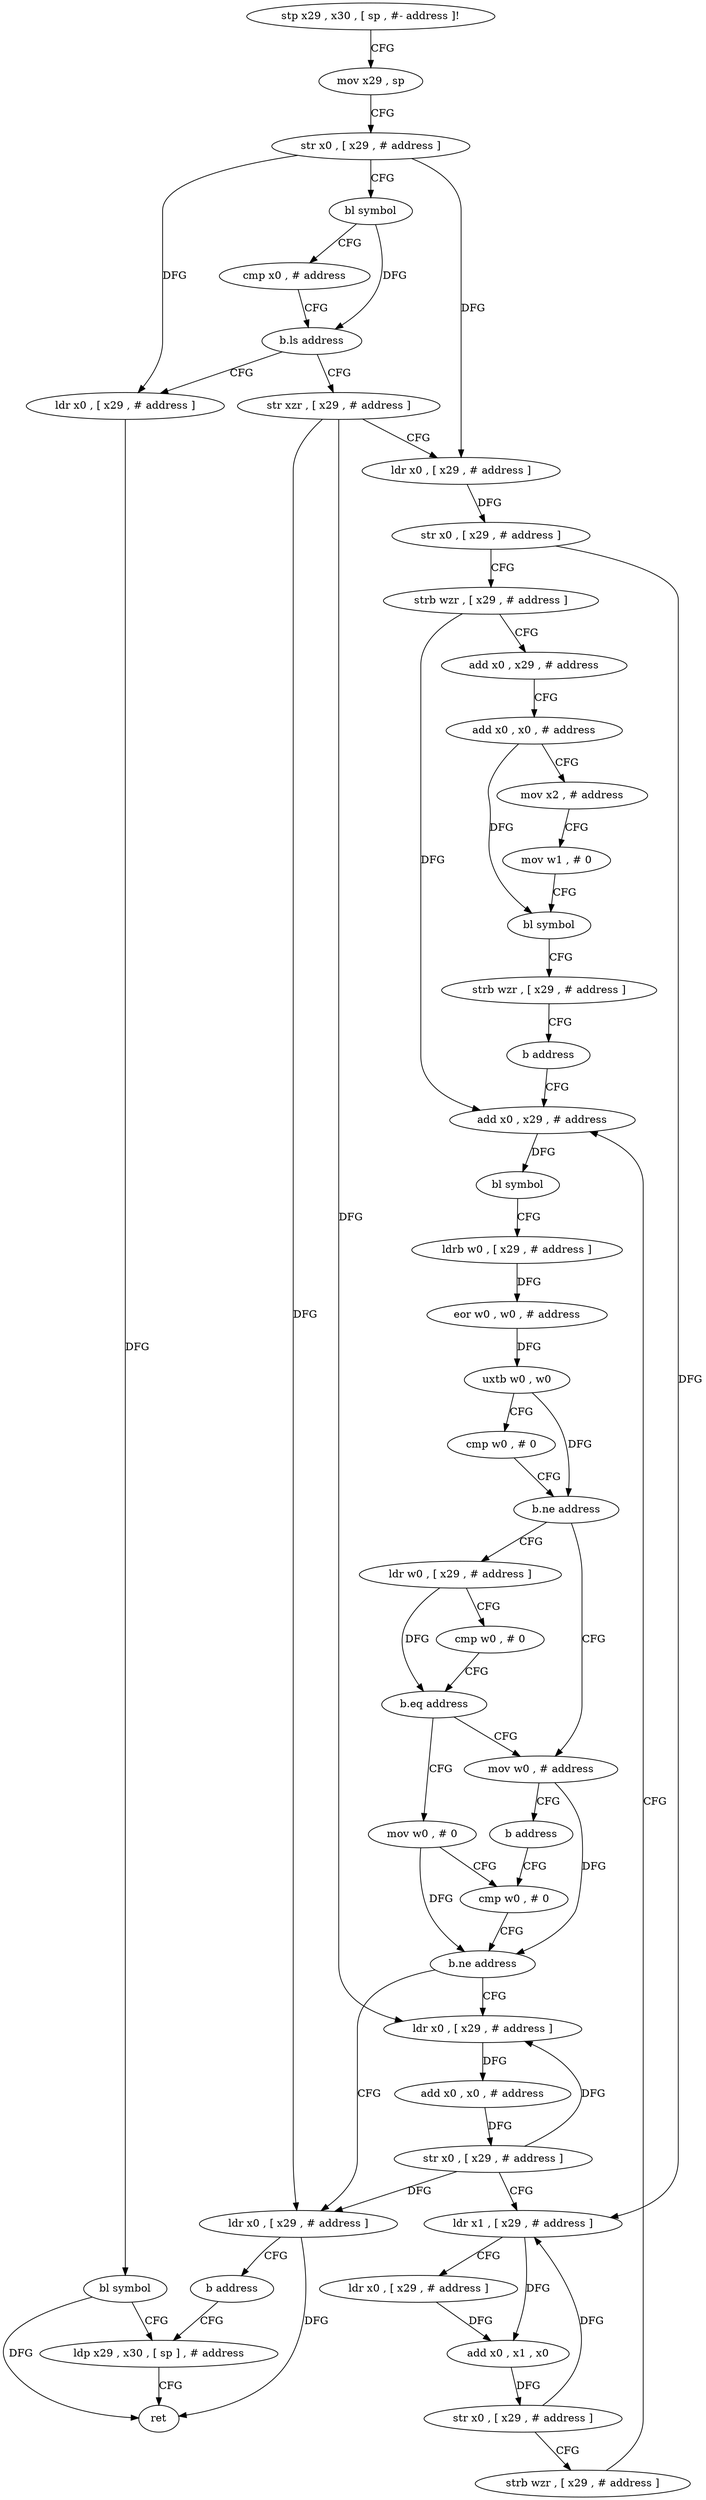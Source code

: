 digraph "func" {
"4527596" [label = "stp x29 , x30 , [ sp , #- address ]!" ]
"4527600" [label = "mov x29 , sp" ]
"4527604" [label = "str x0 , [ x29 , # address ]" ]
"4527608" [label = "bl symbol" ]
"4527612" [label = "cmp x0 , # address" ]
"4527616" [label = "b.ls address" ]
"4527764" [label = "ldr x0 , [ x29 , # address ]" ]
"4527620" [label = "str xzr , [ x29 , # address ]" ]
"4527768" [label = "bl symbol" ]
"4527772" [label = "ldp x29 , x30 , [ sp ] , # address" ]
"4527624" [label = "ldr x0 , [ x29 , # address ]" ]
"4527628" [label = "str x0 , [ x29 , # address ]" ]
"4527632" [label = "strb wzr , [ x29 , # address ]" ]
"4527636" [label = "add x0 , x29 , # address" ]
"4527640" [label = "add x0 , x0 , # address" ]
"4527644" [label = "mov x2 , # address" ]
"4527648" [label = "mov w1 , # 0" ]
"4527652" [label = "bl symbol" ]
"4527656" [label = "strb wzr , [ x29 , # address ]" ]
"4527660" [label = "b address" ]
"4527696" [label = "add x0 , x29 , # address" ]
"4527700" [label = "bl symbol" ]
"4527704" [label = "ldrb w0 , [ x29 , # address ]" ]
"4527708" [label = "eor w0 , w0 , # address" ]
"4527712" [label = "uxtb w0 , w0" ]
"4527716" [label = "cmp w0 , # 0" ]
"4527720" [label = "b.ne address" ]
"4527736" [label = "mov w0 , # address" ]
"4527724" [label = "ldr w0 , [ x29 , # address ]" ]
"4527740" [label = "b address" ]
"4527748" [label = "cmp w0 , # 0" ]
"4527728" [label = "cmp w0 , # 0" ]
"4527732" [label = "b.eq address" ]
"4527744" [label = "mov w0 , # 0" ]
"4527752" [label = "b.ne address" ]
"4527664" [label = "ldr x0 , [ x29 , # address ]" ]
"4527756" [label = "ldr x0 , [ x29 , # address ]" ]
"4527668" [label = "add x0 , x0 , # address" ]
"4527672" [label = "str x0 , [ x29 , # address ]" ]
"4527676" [label = "ldr x1 , [ x29 , # address ]" ]
"4527680" [label = "ldr x0 , [ x29 , # address ]" ]
"4527684" [label = "add x0 , x1 , x0" ]
"4527688" [label = "str x0 , [ x29 , # address ]" ]
"4527692" [label = "strb wzr , [ x29 , # address ]" ]
"4527760" [label = "b address" ]
"4527776" [label = "ret" ]
"4527596" -> "4527600" [ label = "CFG" ]
"4527600" -> "4527604" [ label = "CFG" ]
"4527604" -> "4527608" [ label = "CFG" ]
"4527604" -> "4527764" [ label = "DFG" ]
"4527604" -> "4527624" [ label = "DFG" ]
"4527608" -> "4527612" [ label = "CFG" ]
"4527608" -> "4527616" [ label = "DFG" ]
"4527612" -> "4527616" [ label = "CFG" ]
"4527616" -> "4527764" [ label = "CFG" ]
"4527616" -> "4527620" [ label = "CFG" ]
"4527764" -> "4527768" [ label = "DFG" ]
"4527620" -> "4527624" [ label = "CFG" ]
"4527620" -> "4527664" [ label = "DFG" ]
"4527620" -> "4527756" [ label = "DFG" ]
"4527768" -> "4527772" [ label = "CFG" ]
"4527768" -> "4527776" [ label = "DFG" ]
"4527772" -> "4527776" [ label = "CFG" ]
"4527624" -> "4527628" [ label = "DFG" ]
"4527628" -> "4527632" [ label = "CFG" ]
"4527628" -> "4527676" [ label = "DFG" ]
"4527632" -> "4527636" [ label = "CFG" ]
"4527632" -> "4527696" [ label = "DFG" ]
"4527636" -> "4527640" [ label = "CFG" ]
"4527640" -> "4527644" [ label = "CFG" ]
"4527640" -> "4527652" [ label = "DFG" ]
"4527644" -> "4527648" [ label = "CFG" ]
"4527648" -> "4527652" [ label = "CFG" ]
"4527652" -> "4527656" [ label = "CFG" ]
"4527656" -> "4527660" [ label = "CFG" ]
"4527660" -> "4527696" [ label = "CFG" ]
"4527696" -> "4527700" [ label = "DFG" ]
"4527700" -> "4527704" [ label = "CFG" ]
"4527704" -> "4527708" [ label = "DFG" ]
"4527708" -> "4527712" [ label = "DFG" ]
"4527712" -> "4527716" [ label = "CFG" ]
"4527712" -> "4527720" [ label = "DFG" ]
"4527716" -> "4527720" [ label = "CFG" ]
"4527720" -> "4527736" [ label = "CFG" ]
"4527720" -> "4527724" [ label = "CFG" ]
"4527736" -> "4527740" [ label = "CFG" ]
"4527736" -> "4527752" [ label = "DFG" ]
"4527724" -> "4527728" [ label = "CFG" ]
"4527724" -> "4527732" [ label = "DFG" ]
"4527740" -> "4527748" [ label = "CFG" ]
"4527748" -> "4527752" [ label = "CFG" ]
"4527728" -> "4527732" [ label = "CFG" ]
"4527732" -> "4527744" [ label = "CFG" ]
"4527732" -> "4527736" [ label = "CFG" ]
"4527744" -> "4527748" [ label = "CFG" ]
"4527744" -> "4527752" [ label = "DFG" ]
"4527752" -> "4527664" [ label = "CFG" ]
"4527752" -> "4527756" [ label = "CFG" ]
"4527664" -> "4527668" [ label = "DFG" ]
"4527756" -> "4527760" [ label = "CFG" ]
"4527756" -> "4527776" [ label = "DFG" ]
"4527668" -> "4527672" [ label = "DFG" ]
"4527672" -> "4527676" [ label = "CFG" ]
"4527672" -> "4527664" [ label = "DFG" ]
"4527672" -> "4527756" [ label = "DFG" ]
"4527676" -> "4527680" [ label = "CFG" ]
"4527676" -> "4527684" [ label = "DFG" ]
"4527680" -> "4527684" [ label = "DFG" ]
"4527684" -> "4527688" [ label = "DFG" ]
"4527688" -> "4527692" [ label = "CFG" ]
"4527688" -> "4527676" [ label = "DFG" ]
"4527692" -> "4527696" [ label = "CFG" ]
"4527760" -> "4527772" [ label = "CFG" ]
}

